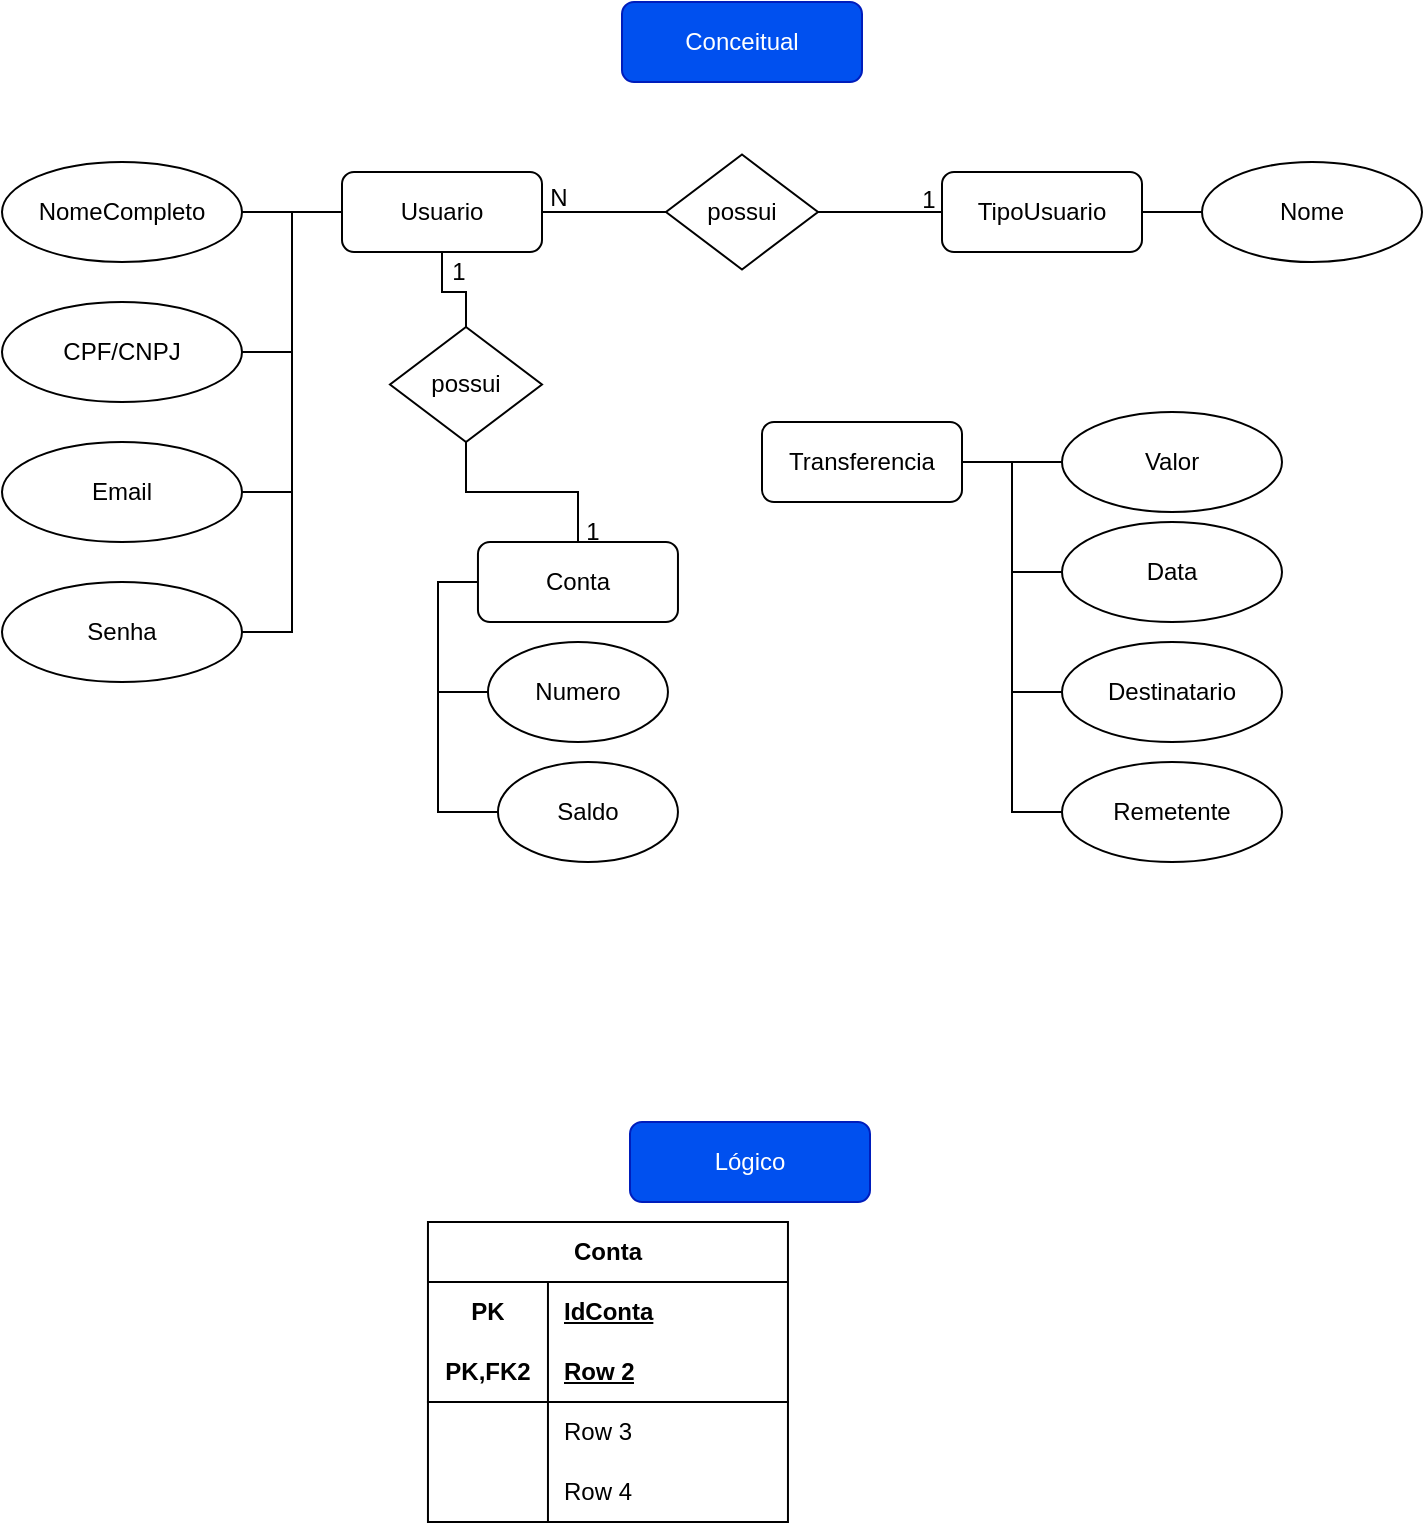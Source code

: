 <mxfile version="22.1.15" type="github">
  <diagram name="Página-1" id="AjljVBGfI08eAYrzzpYy">
    <mxGraphModel dx="989" dy="532" grid="1" gridSize="10" guides="1" tooltips="1" connect="1" arrows="1" fold="1" page="0" pageScale="1" pageWidth="827" pageHeight="1169" math="0" shadow="0">
      <root>
        <mxCell id="0" />
        <mxCell id="1" parent="0" />
        <mxCell id="5U4P6vyGd9JxCdFY6Yn8-1" value="Conceitual" style="rounded=1;whiteSpace=wrap;html=1;fillColor=#0050ef;strokeColor=#001DBC;fontColor=#ffffff;" vertex="1" parent="1">
          <mxGeometry x="340" y="40" width="120" height="40" as="geometry" />
        </mxCell>
        <mxCell id="5U4P6vyGd9JxCdFY6Yn8-2" value="Lógico" style="rounded=1;whiteSpace=wrap;html=1;fillColor=#0050ef;strokeColor=#001DBC;fontColor=#ffffff;" vertex="1" parent="1">
          <mxGeometry x="344" y="600" width="120" height="40" as="geometry" />
        </mxCell>
        <mxCell id="5U4P6vyGd9JxCdFY6Yn8-13" style="edgeStyle=orthogonalEdgeStyle;rounded=0;orthogonalLoop=1;jettySize=auto;html=1;entryX=0;entryY=0.5;entryDx=0;entryDy=0;endArrow=none;endFill=0;" edge="1" parent="1" source="5U4P6vyGd9JxCdFY6Yn8-3" target="5U4P6vyGd9JxCdFY6Yn8-12">
          <mxGeometry relative="1" as="geometry" />
        </mxCell>
        <mxCell id="5U4P6vyGd9JxCdFY6Yn8-40" style="edgeStyle=orthogonalEdgeStyle;rounded=0;orthogonalLoop=1;jettySize=auto;html=1;entryX=0.5;entryY=0;entryDx=0;entryDy=0;endArrow=none;endFill=0;" edge="1" parent="1" source="5U4P6vyGd9JxCdFY6Yn8-3" target="5U4P6vyGd9JxCdFY6Yn8-39">
          <mxGeometry relative="1" as="geometry" />
        </mxCell>
        <mxCell id="5U4P6vyGd9JxCdFY6Yn8-3" value="Usuario" style="rounded=1;whiteSpace=wrap;html=1;" vertex="1" parent="1">
          <mxGeometry x="200" y="125" width="100" height="40" as="geometry" />
        </mxCell>
        <mxCell id="5U4P6vyGd9JxCdFY6Yn8-6" style="edgeStyle=orthogonalEdgeStyle;rounded=0;orthogonalLoop=1;jettySize=auto;html=1;entryX=0;entryY=0.5;entryDx=0;entryDy=0;endArrow=none;endFill=0;" edge="1" parent="1" source="5U4P6vyGd9JxCdFY6Yn8-4" target="5U4P6vyGd9JxCdFY6Yn8-3">
          <mxGeometry relative="1" as="geometry" />
        </mxCell>
        <mxCell id="5U4P6vyGd9JxCdFY6Yn8-4" value="NomeCompleto" style="ellipse;whiteSpace=wrap;html=1;" vertex="1" parent="1">
          <mxGeometry x="30" y="120" width="120" height="50" as="geometry" />
        </mxCell>
        <mxCell id="5U4P6vyGd9JxCdFY6Yn8-7" style="edgeStyle=orthogonalEdgeStyle;rounded=0;orthogonalLoop=1;jettySize=auto;html=1;entryX=0;entryY=0.5;entryDx=0;entryDy=0;endArrow=none;endFill=0;" edge="1" parent="1" source="5U4P6vyGd9JxCdFY6Yn8-5" target="5U4P6vyGd9JxCdFY6Yn8-3">
          <mxGeometry relative="1" as="geometry" />
        </mxCell>
        <mxCell id="5U4P6vyGd9JxCdFY6Yn8-5" value="CPF/CNPJ" style="ellipse;whiteSpace=wrap;html=1;" vertex="1" parent="1">
          <mxGeometry x="30" y="190" width="120" height="50" as="geometry" />
        </mxCell>
        <mxCell id="5U4P6vyGd9JxCdFY6Yn8-9" style="edgeStyle=orthogonalEdgeStyle;rounded=0;orthogonalLoop=1;jettySize=auto;html=1;entryX=0;entryY=0.5;entryDx=0;entryDy=0;endArrow=none;endFill=0;" edge="1" parent="1" source="5U4P6vyGd9JxCdFY6Yn8-8" target="5U4P6vyGd9JxCdFY6Yn8-3">
          <mxGeometry relative="1" as="geometry" />
        </mxCell>
        <mxCell id="5U4P6vyGd9JxCdFY6Yn8-8" value="Email" style="ellipse;whiteSpace=wrap;html=1;" vertex="1" parent="1">
          <mxGeometry x="30" y="260" width="120" height="50" as="geometry" />
        </mxCell>
        <mxCell id="5U4P6vyGd9JxCdFY6Yn8-11" style="edgeStyle=orthogonalEdgeStyle;rounded=0;orthogonalLoop=1;jettySize=auto;html=1;entryX=0;entryY=0.5;entryDx=0;entryDy=0;endArrow=none;endFill=0;" edge="1" parent="1" source="5U4P6vyGd9JxCdFY6Yn8-10" target="5U4P6vyGd9JxCdFY6Yn8-3">
          <mxGeometry relative="1" as="geometry" />
        </mxCell>
        <mxCell id="5U4P6vyGd9JxCdFY6Yn8-10" value="Senha" style="ellipse;whiteSpace=wrap;html=1;" vertex="1" parent="1">
          <mxGeometry x="30" y="330" width="120" height="50" as="geometry" />
        </mxCell>
        <mxCell id="5U4P6vyGd9JxCdFY6Yn8-12" value="possui" style="rhombus;whiteSpace=wrap;html=1;" vertex="1" parent="1">
          <mxGeometry x="362" y="116.25" width="76" height="57.5" as="geometry" />
        </mxCell>
        <mxCell id="5U4P6vyGd9JxCdFY6Yn8-19" style="edgeStyle=orthogonalEdgeStyle;rounded=0;orthogonalLoop=1;jettySize=auto;html=1;entryX=0;entryY=0.5;entryDx=0;entryDy=0;endArrow=none;endFill=0;" edge="1" parent="1" source="5U4P6vyGd9JxCdFY6Yn8-14" target="5U4P6vyGd9JxCdFY6Yn8-18">
          <mxGeometry relative="1" as="geometry" />
        </mxCell>
        <mxCell id="5U4P6vyGd9JxCdFY6Yn8-14" value="TipoUsuario" style="rounded=1;whiteSpace=wrap;html=1;" vertex="1" parent="1">
          <mxGeometry x="500" y="125" width="100" height="40" as="geometry" />
        </mxCell>
        <mxCell id="5U4P6vyGd9JxCdFY6Yn8-15" style="edgeStyle=orthogonalEdgeStyle;rounded=0;orthogonalLoop=1;jettySize=auto;html=1;entryX=0;entryY=0.5;entryDx=0;entryDy=0;endArrow=none;endFill=0;" edge="1" parent="1" source="5U4P6vyGd9JxCdFY6Yn8-12" target="5U4P6vyGd9JxCdFY6Yn8-14">
          <mxGeometry relative="1" as="geometry" />
        </mxCell>
        <mxCell id="5U4P6vyGd9JxCdFY6Yn8-16" value="1" style="text;html=1;align=center;verticalAlign=middle;resizable=0;points=[];autosize=1;strokeColor=none;fillColor=none;" vertex="1" parent="1">
          <mxGeometry x="478" y="124" width="30" height="30" as="geometry" />
        </mxCell>
        <mxCell id="5U4P6vyGd9JxCdFY6Yn8-17" value="N" style="text;html=1;align=center;verticalAlign=middle;resizable=0;points=[];autosize=1;strokeColor=none;fillColor=none;" vertex="1" parent="1">
          <mxGeometry x="293" y="123" width="30" height="30" as="geometry" />
        </mxCell>
        <mxCell id="5U4P6vyGd9JxCdFY6Yn8-18" value="Nome" style="ellipse;whiteSpace=wrap;html=1;" vertex="1" parent="1">
          <mxGeometry x="630" y="120" width="110" height="50" as="geometry" />
        </mxCell>
        <mxCell id="5U4P6vyGd9JxCdFY6Yn8-27" style="edgeStyle=orthogonalEdgeStyle;rounded=0;orthogonalLoop=1;jettySize=auto;html=1;entryX=0;entryY=0.5;entryDx=0;entryDy=0;endArrow=none;endFill=0;" edge="1" parent="1" source="5U4P6vyGd9JxCdFY6Yn8-20" target="5U4P6vyGd9JxCdFY6Yn8-21">
          <mxGeometry relative="1" as="geometry" />
        </mxCell>
        <mxCell id="5U4P6vyGd9JxCdFY6Yn8-20" value="Transferencia" style="rounded=1;whiteSpace=wrap;html=1;" vertex="1" parent="1">
          <mxGeometry x="410" y="250" width="100" height="40" as="geometry" />
        </mxCell>
        <mxCell id="5U4P6vyGd9JxCdFY6Yn8-21" value="Valor" style="ellipse;whiteSpace=wrap;html=1;" vertex="1" parent="1">
          <mxGeometry x="560" y="245" width="110" height="50" as="geometry" />
        </mxCell>
        <mxCell id="5U4P6vyGd9JxCdFY6Yn8-28" style="edgeStyle=orthogonalEdgeStyle;rounded=0;orthogonalLoop=1;jettySize=auto;html=1;entryX=1;entryY=0.5;entryDx=0;entryDy=0;endArrow=none;endFill=0;" edge="1" parent="1" source="5U4P6vyGd9JxCdFY6Yn8-24" target="5U4P6vyGd9JxCdFY6Yn8-20">
          <mxGeometry relative="1" as="geometry" />
        </mxCell>
        <mxCell id="5U4P6vyGd9JxCdFY6Yn8-24" value="Data" style="ellipse;whiteSpace=wrap;html=1;" vertex="1" parent="1">
          <mxGeometry x="560" y="300" width="110" height="50" as="geometry" />
        </mxCell>
        <mxCell id="5U4P6vyGd9JxCdFY6Yn8-29" style="edgeStyle=orthogonalEdgeStyle;rounded=0;orthogonalLoop=1;jettySize=auto;html=1;entryX=1;entryY=0.5;entryDx=0;entryDy=0;endArrow=none;endFill=0;" edge="1" parent="1" source="5U4P6vyGd9JxCdFY6Yn8-25" target="5U4P6vyGd9JxCdFY6Yn8-20">
          <mxGeometry relative="1" as="geometry" />
        </mxCell>
        <mxCell id="5U4P6vyGd9JxCdFY6Yn8-25" value="Destinatario" style="ellipse;whiteSpace=wrap;html=1;" vertex="1" parent="1">
          <mxGeometry x="560" y="360" width="110" height="50" as="geometry" />
        </mxCell>
        <mxCell id="5U4P6vyGd9JxCdFY6Yn8-30" style="edgeStyle=orthogonalEdgeStyle;rounded=0;orthogonalLoop=1;jettySize=auto;html=1;entryX=1;entryY=0.5;entryDx=0;entryDy=0;endArrow=none;endFill=0;" edge="1" parent="1" source="5U4P6vyGd9JxCdFY6Yn8-26" target="5U4P6vyGd9JxCdFY6Yn8-20">
          <mxGeometry relative="1" as="geometry" />
        </mxCell>
        <mxCell id="5U4P6vyGd9JxCdFY6Yn8-26" value="Remetente" style="ellipse;whiteSpace=wrap;html=1;" vertex="1" parent="1">
          <mxGeometry x="560" y="420" width="110" height="50" as="geometry" />
        </mxCell>
        <mxCell id="5U4P6vyGd9JxCdFY6Yn8-31" value="Numero" style="ellipse;whiteSpace=wrap;html=1;" vertex="1" parent="1">
          <mxGeometry x="272.98" y="360" width="90" height="50" as="geometry" />
        </mxCell>
        <mxCell id="5U4P6vyGd9JxCdFY6Yn8-37" style="edgeStyle=orthogonalEdgeStyle;rounded=0;orthogonalLoop=1;jettySize=auto;html=1;entryX=0;entryY=0.5;entryDx=0;entryDy=0;exitX=0;exitY=0.5;exitDx=0;exitDy=0;endArrow=none;endFill=0;" edge="1" parent="1" source="5U4P6vyGd9JxCdFY6Yn8-35" target="5U4P6vyGd9JxCdFY6Yn8-31">
          <mxGeometry relative="1" as="geometry" />
        </mxCell>
        <mxCell id="5U4P6vyGd9JxCdFY6Yn8-38" style="edgeStyle=orthogonalEdgeStyle;rounded=0;orthogonalLoop=1;jettySize=auto;html=1;entryX=0;entryY=0.5;entryDx=0;entryDy=0;exitX=0;exitY=0.5;exitDx=0;exitDy=0;endArrow=none;endFill=0;" edge="1" parent="1" source="5U4P6vyGd9JxCdFY6Yn8-35" target="5U4P6vyGd9JxCdFY6Yn8-36">
          <mxGeometry relative="1" as="geometry" />
        </mxCell>
        <mxCell id="5U4P6vyGd9JxCdFY6Yn8-41" style="edgeStyle=orthogonalEdgeStyle;rounded=0;orthogonalLoop=1;jettySize=auto;html=1;entryX=0.5;entryY=1;entryDx=0;entryDy=0;endArrow=none;endFill=0;" edge="1" parent="1" source="5U4P6vyGd9JxCdFY6Yn8-35" target="5U4P6vyGd9JxCdFY6Yn8-39">
          <mxGeometry relative="1" as="geometry" />
        </mxCell>
        <mxCell id="5U4P6vyGd9JxCdFY6Yn8-35" value="Conta" style="rounded=1;whiteSpace=wrap;html=1;" vertex="1" parent="1">
          <mxGeometry x="267.98" y="310" width="100" height="40" as="geometry" />
        </mxCell>
        <mxCell id="5U4P6vyGd9JxCdFY6Yn8-36" value="Saldo" style="ellipse;whiteSpace=wrap;html=1;" vertex="1" parent="1">
          <mxGeometry x="277.98" y="420" width="90" height="50" as="geometry" />
        </mxCell>
        <mxCell id="5U4P6vyGd9JxCdFY6Yn8-39" value="possui" style="rhombus;whiteSpace=wrap;html=1;" vertex="1" parent="1">
          <mxGeometry x="224" y="202.5" width="76" height="57.5" as="geometry" />
        </mxCell>
        <mxCell id="5U4P6vyGd9JxCdFY6Yn8-42" value="1" style="text;html=1;align=center;verticalAlign=middle;resizable=0;points=[];autosize=1;strokeColor=none;fillColor=none;" vertex="1" parent="1">
          <mxGeometry x="310" y="290" width="30" height="30" as="geometry" />
        </mxCell>
        <mxCell id="5U4P6vyGd9JxCdFY6Yn8-43" value="1" style="text;html=1;align=center;verticalAlign=middle;resizable=0;points=[];autosize=1;strokeColor=none;fillColor=none;" vertex="1" parent="1">
          <mxGeometry x="242.98" y="160" width="30" height="30" as="geometry" />
        </mxCell>
        <mxCell id="5U4P6vyGd9JxCdFY6Yn8-55" value="Conta" style="shape=table;startSize=30;container=1;collapsible=1;childLayout=tableLayout;fixedRows=1;rowLines=0;fontStyle=1;align=center;resizeLast=1;html=1;whiteSpace=wrap;" vertex="1" parent="1">
          <mxGeometry x="242.98" y="650" width="180" height="150" as="geometry" />
        </mxCell>
        <mxCell id="5U4P6vyGd9JxCdFY6Yn8-56" value="" style="shape=tableRow;horizontal=0;startSize=0;swimlaneHead=0;swimlaneBody=0;fillColor=none;collapsible=0;dropTarget=0;points=[[0,0.5],[1,0.5]];portConstraint=eastwest;top=0;left=0;right=0;bottom=0;html=1;" vertex="1" parent="5U4P6vyGd9JxCdFY6Yn8-55">
          <mxGeometry y="30" width="180" height="30" as="geometry" />
        </mxCell>
        <mxCell id="5U4P6vyGd9JxCdFY6Yn8-57" value="PK" style="shape=partialRectangle;connectable=0;fillColor=none;top=0;left=0;bottom=0;right=0;fontStyle=1;overflow=hidden;html=1;whiteSpace=wrap;" vertex="1" parent="5U4P6vyGd9JxCdFY6Yn8-56">
          <mxGeometry width="60" height="30" as="geometry">
            <mxRectangle width="60" height="30" as="alternateBounds" />
          </mxGeometry>
        </mxCell>
        <mxCell id="5U4P6vyGd9JxCdFY6Yn8-58" value="IdConta" style="shape=partialRectangle;connectable=0;fillColor=none;top=0;left=0;bottom=0;right=0;align=left;spacingLeft=6;fontStyle=5;overflow=hidden;html=1;whiteSpace=wrap;" vertex="1" parent="5U4P6vyGd9JxCdFY6Yn8-56">
          <mxGeometry x="60" width="120" height="30" as="geometry">
            <mxRectangle width="120" height="30" as="alternateBounds" />
          </mxGeometry>
        </mxCell>
        <mxCell id="5U4P6vyGd9JxCdFY6Yn8-59" value="" style="shape=tableRow;horizontal=0;startSize=0;swimlaneHead=0;swimlaneBody=0;fillColor=none;collapsible=0;dropTarget=0;points=[[0,0.5],[1,0.5]];portConstraint=eastwest;top=0;left=0;right=0;bottom=1;html=1;" vertex="1" parent="5U4P6vyGd9JxCdFY6Yn8-55">
          <mxGeometry y="60" width="180" height="30" as="geometry" />
        </mxCell>
        <mxCell id="5U4P6vyGd9JxCdFY6Yn8-60" value="PK,FK2" style="shape=partialRectangle;connectable=0;fillColor=none;top=0;left=0;bottom=0;right=0;fontStyle=1;overflow=hidden;html=1;whiteSpace=wrap;" vertex="1" parent="5U4P6vyGd9JxCdFY6Yn8-59">
          <mxGeometry width="60" height="30" as="geometry">
            <mxRectangle width="60" height="30" as="alternateBounds" />
          </mxGeometry>
        </mxCell>
        <mxCell id="5U4P6vyGd9JxCdFY6Yn8-61" value="Row 2" style="shape=partialRectangle;connectable=0;fillColor=none;top=0;left=0;bottom=0;right=0;align=left;spacingLeft=6;fontStyle=5;overflow=hidden;html=1;whiteSpace=wrap;" vertex="1" parent="5U4P6vyGd9JxCdFY6Yn8-59">
          <mxGeometry x="60" width="120" height="30" as="geometry">
            <mxRectangle width="120" height="30" as="alternateBounds" />
          </mxGeometry>
        </mxCell>
        <mxCell id="5U4P6vyGd9JxCdFY6Yn8-62" value="" style="shape=tableRow;horizontal=0;startSize=0;swimlaneHead=0;swimlaneBody=0;fillColor=none;collapsible=0;dropTarget=0;points=[[0,0.5],[1,0.5]];portConstraint=eastwest;top=0;left=0;right=0;bottom=0;html=1;" vertex="1" parent="5U4P6vyGd9JxCdFY6Yn8-55">
          <mxGeometry y="90" width="180" height="30" as="geometry" />
        </mxCell>
        <mxCell id="5U4P6vyGd9JxCdFY6Yn8-63" value="" style="shape=partialRectangle;connectable=0;fillColor=none;top=0;left=0;bottom=0;right=0;editable=1;overflow=hidden;html=1;whiteSpace=wrap;" vertex="1" parent="5U4P6vyGd9JxCdFY6Yn8-62">
          <mxGeometry width="60" height="30" as="geometry">
            <mxRectangle width="60" height="30" as="alternateBounds" />
          </mxGeometry>
        </mxCell>
        <mxCell id="5U4P6vyGd9JxCdFY6Yn8-64" value="Row 3" style="shape=partialRectangle;connectable=0;fillColor=none;top=0;left=0;bottom=0;right=0;align=left;spacingLeft=6;overflow=hidden;html=1;whiteSpace=wrap;" vertex="1" parent="5U4P6vyGd9JxCdFY6Yn8-62">
          <mxGeometry x="60" width="120" height="30" as="geometry">
            <mxRectangle width="120" height="30" as="alternateBounds" />
          </mxGeometry>
        </mxCell>
        <mxCell id="5U4P6vyGd9JxCdFY6Yn8-65" value="" style="shape=tableRow;horizontal=0;startSize=0;swimlaneHead=0;swimlaneBody=0;fillColor=none;collapsible=0;dropTarget=0;points=[[0,0.5],[1,0.5]];portConstraint=eastwest;top=0;left=0;right=0;bottom=0;html=1;" vertex="1" parent="5U4P6vyGd9JxCdFY6Yn8-55">
          <mxGeometry y="120" width="180" height="30" as="geometry" />
        </mxCell>
        <mxCell id="5U4P6vyGd9JxCdFY6Yn8-66" value="" style="shape=partialRectangle;connectable=0;fillColor=none;top=0;left=0;bottom=0;right=0;editable=1;overflow=hidden;html=1;whiteSpace=wrap;" vertex="1" parent="5U4P6vyGd9JxCdFY6Yn8-65">
          <mxGeometry width="60" height="30" as="geometry">
            <mxRectangle width="60" height="30" as="alternateBounds" />
          </mxGeometry>
        </mxCell>
        <mxCell id="5U4P6vyGd9JxCdFY6Yn8-67" value="Row 4" style="shape=partialRectangle;connectable=0;fillColor=none;top=0;left=0;bottom=0;right=0;align=left;spacingLeft=6;overflow=hidden;html=1;whiteSpace=wrap;" vertex="1" parent="5U4P6vyGd9JxCdFY6Yn8-65">
          <mxGeometry x="60" width="120" height="30" as="geometry">
            <mxRectangle width="120" height="30" as="alternateBounds" />
          </mxGeometry>
        </mxCell>
      </root>
    </mxGraphModel>
  </diagram>
</mxfile>
